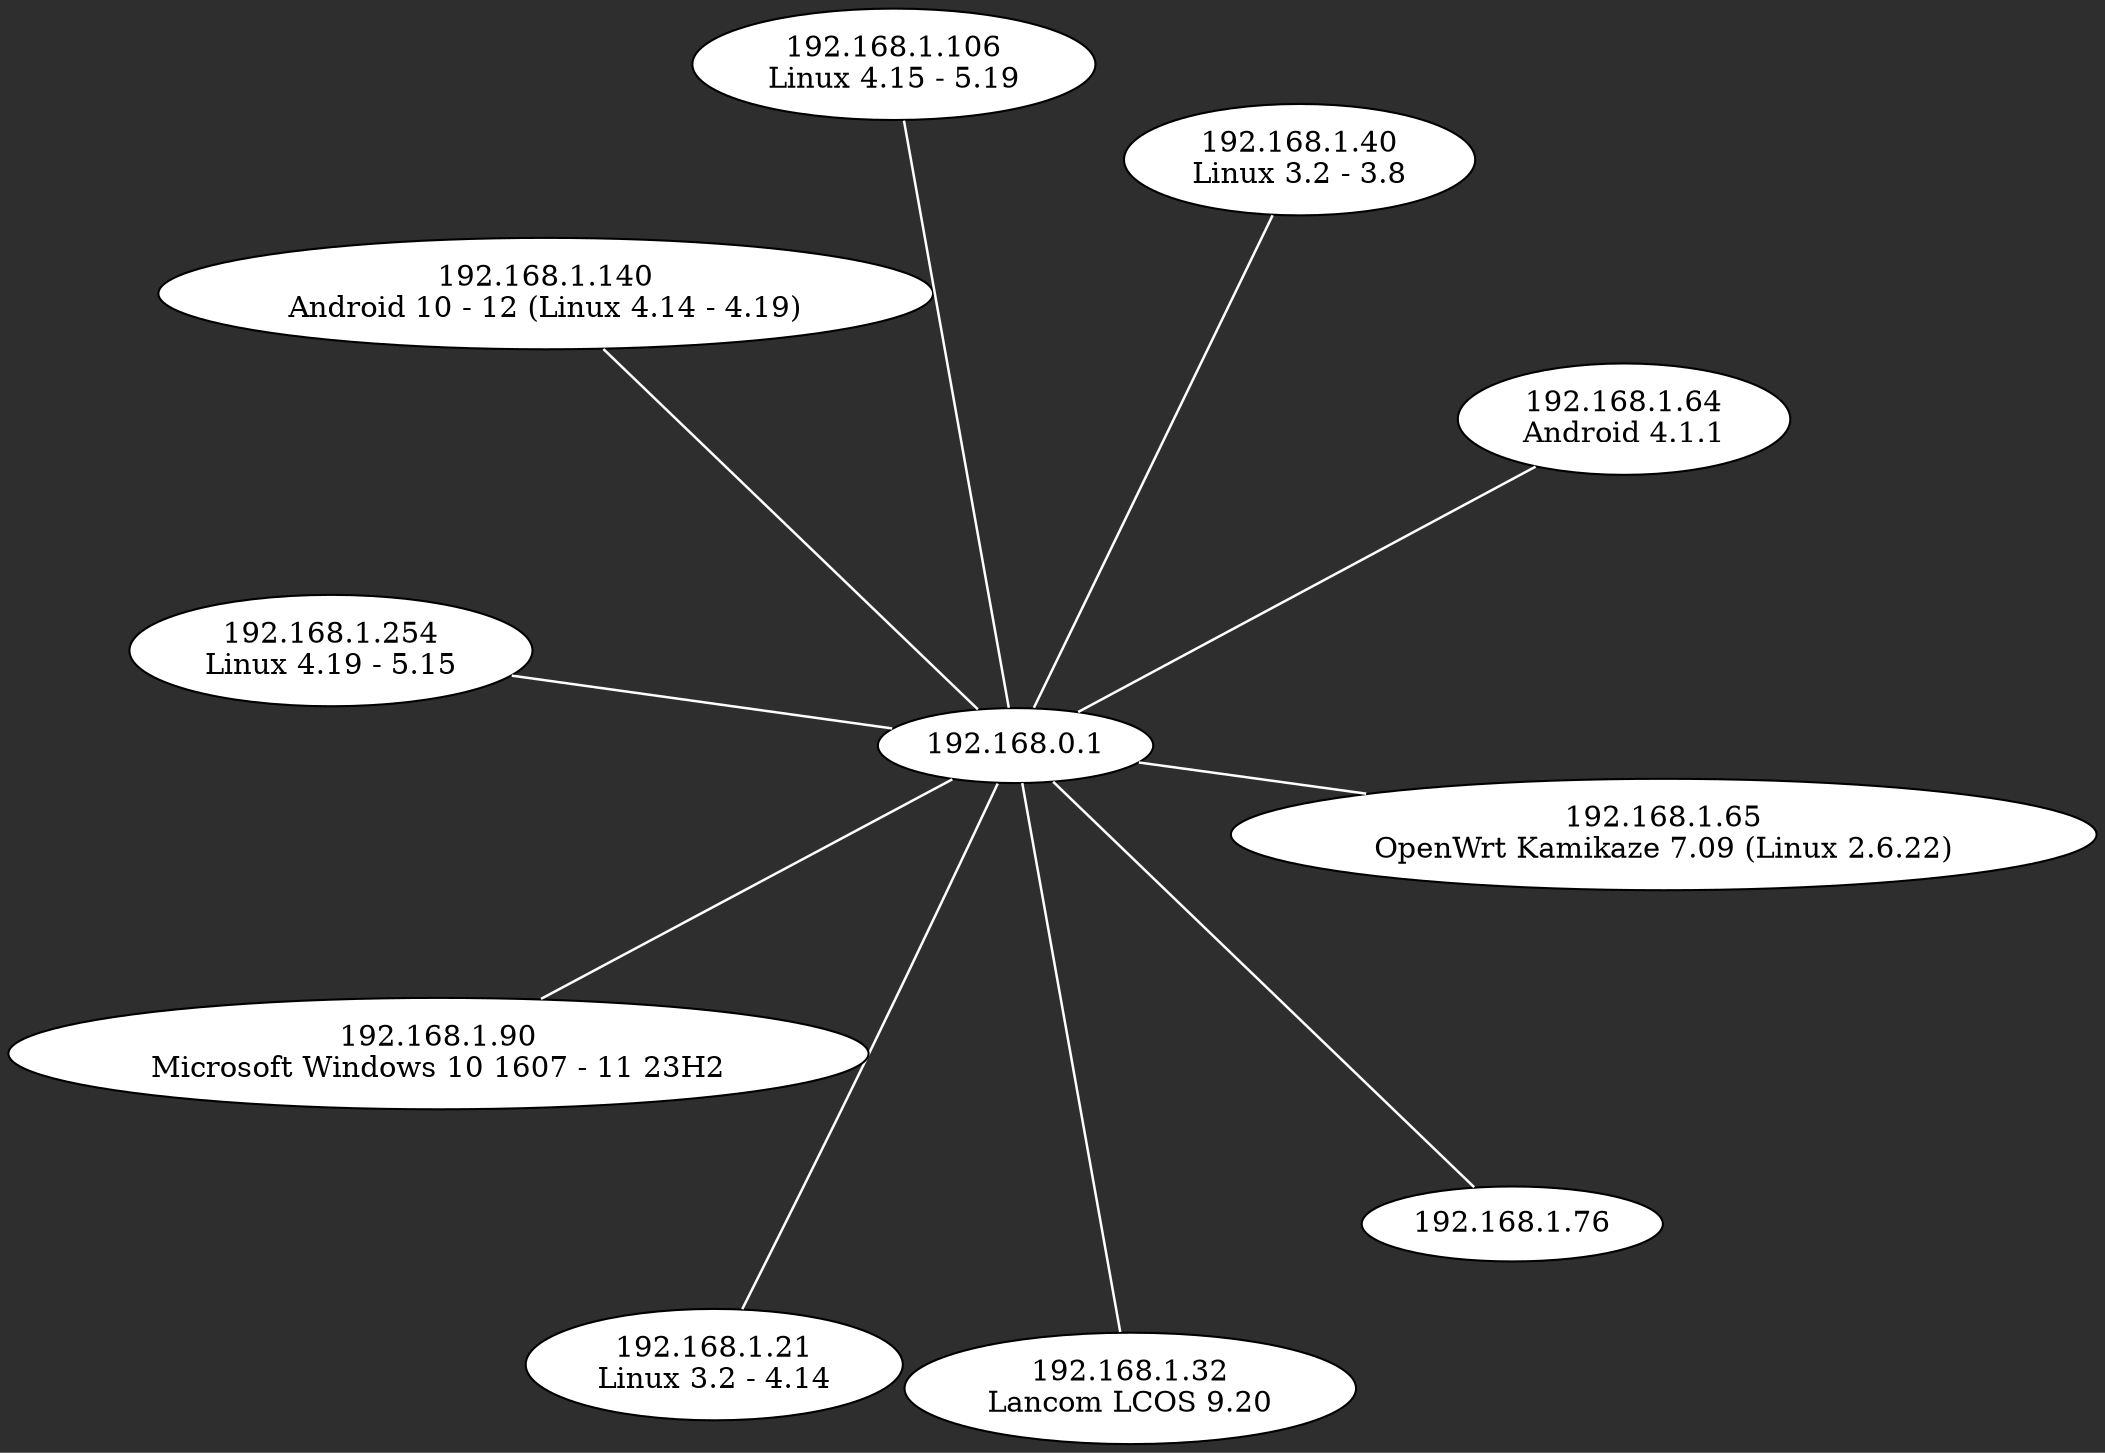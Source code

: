 graph Network {
 layout=sfdp;
                bgcolor="#2E2E2E";
                overlap=scale;
                splines=true;
                sep="+0.5";
                nodesep=0.3;
                ranksep=0.4;

                node [style=filled, shape=ellipse, fillcolor="white", fontcolor="black", color="black", fontsize=14];
                edge [color="white", penwidth=1.2, len=0.4];  "192.168.1.21" [label="192.168.1.21\nLinux 3.2 - 4.14"];
  "192.168.1.21" -- "192.168.0.1";
  "192.168.1.65" [label="192.168.1.65\nOpenWrt Kamikaze 7.09 (Linux 2.6.22)"];
  "192.168.1.65" -- "192.168.0.1";
  "192.168.1.32" [label="192.168.1.32\nLancom LCOS 9.20"];
  "192.168.1.32" -- "192.168.0.1";
  "192.168.1.76" [label="192.168.1.76\n"];
  "192.168.1.76" -- "192.168.0.1";
  "192.168.1.140" [label="192.168.1.140\nAndroid 10 - 12 (Linux 4.14 - 4.19)"];
  "192.168.1.140" -- "192.168.0.1";
  "192.168.1.40" [label="192.168.1.40\nLinux 3.2 - 3.8"];
  "192.168.1.40" -- "192.168.0.1";
  "192.168.1.64" [label="192.168.1.64\nAndroid 4.1.1"];
  "192.168.1.64" -- "192.168.0.1";
  "192.168.1.106" [label="192.168.1.106\nLinux 4.15 - 5.19"];
  "192.168.1.106" -- "192.168.0.1";
  "192.168.1.254" [label="192.168.1.254\nLinux 4.19 - 5.15"];
  "192.168.1.254" -- "192.168.0.1";
  "192.168.1.90" [label="192.168.1.90\nMicrosoft Windows 10 1607 - 11 23H2"];
  "192.168.1.90" -- "192.168.0.1";
}
